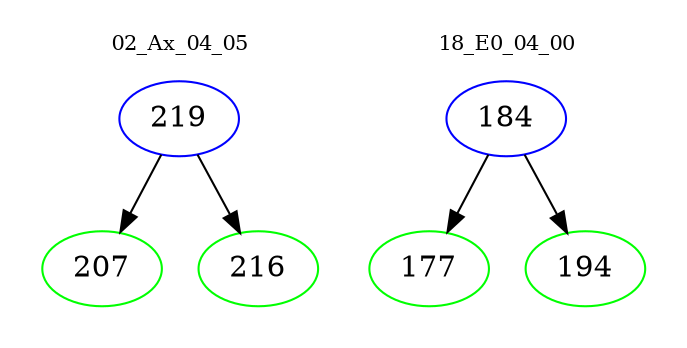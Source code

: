 digraph{
subgraph cluster_0 {
color = white
label = "02_Ax_04_05";
fontsize=10;
T0_219 [label="219", color="blue"]
T0_219 -> T0_207 [color="black"]
T0_207 [label="207", color="green"]
T0_219 -> T0_216 [color="black"]
T0_216 [label="216", color="green"]
}
subgraph cluster_1 {
color = white
label = "18_E0_04_00";
fontsize=10;
T1_184 [label="184", color="blue"]
T1_184 -> T1_177 [color="black"]
T1_177 [label="177", color="green"]
T1_184 -> T1_194 [color="black"]
T1_194 [label="194", color="green"]
}
}
